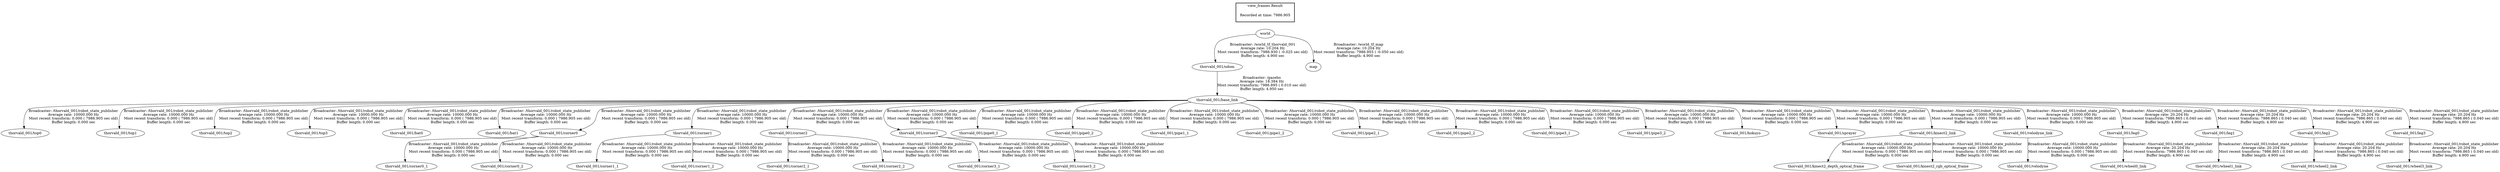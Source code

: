 digraph G {
"thorvald_001/base_link" -> "thorvald_001/top0"[label="Broadcaster: /thorvald_001/robot_state_publisher\nAverage rate: 10000.000 Hz\nMost recent transform: 0.000 ( 7986.905 sec old)\nBuffer length: 0.000 sec\n"];
"thorvald_001/odom" -> "thorvald_001/base_link"[label="Broadcaster: /gazebo\nAverage rate: 18.384 Hz\nMost recent transform: 7986.895 ( 0.010 sec old)\nBuffer length: 4.950 sec\n"];
"thorvald_001/base_link" -> "thorvald_001/top1"[label="Broadcaster: /thorvald_001/robot_state_publisher\nAverage rate: 10000.000 Hz\nMost recent transform: 0.000 ( 7986.905 sec old)\nBuffer length: 0.000 sec\n"];
"thorvald_001/base_link" -> "thorvald_001/top2"[label="Broadcaster: /thorvald_001/robot_state_publisher\nAverage rate: 10000.000 Hz\nMost recent transform: 0.000 ( 7986.905 sec old)\nBuffer length: 0.000 sec\n"];
"thorvald_001/base_link" -> "thorvald_001/top3"[label="Broadcaster: /thorvald_001/robot_state_publisher\nAverage rate: 10000.000 Hz\nMost recent transform: 0.000 ( 7986.905 sec old)\nBuffer length: 0.000 sec\n"];
"thorvald_001/base_link" -> "thorvald_001/bat0"[label="Broadcaster: /thorvald_001/robot_state_publisher\nAverage rate: 10000.000 Hz\nMost recent transform: 0.000 ( 7986.905 sec old)\nBuffer length: 0.000 sec\n"];
"thorvald_001/base_link" -> "thorvald_001/bat1"[label="Broadcaster: /thorvald_001/robot_state_publisher\nAverage rate: 10000.000 Hz\nMost recent transform: 0.000 ( 7986.905 sec old)\nBuffer length: 0.000 sec\n"];
"thorvald_001/base_link" -> "thorvald_001/corner0"[label="Broadcaster: /thorvald_001/robot_state_publisher\nAverage rate: 10000.000 Hz\nMost recent transform: 0.000 ( 7986.905 sec old)\nBuffer length: 0.000 sec\n"];
"thorvald_001/corner0" -> "thorvald_001/corner0_1"[label="Broadcaster: /thorvald_001/robot_state_publisher\nAverage rate: 10000.000 Hz\nMost recent transform: 0.000 ( 7986.905 sec old)\nBuffer length: 0.000 sec\n"];
"thorvald_001/corner0" -> "thorvald_001/corner0_2"[label="Broadcaster: /thorvald_001/robot_state_publisher\nAverage rate: 10000.000 Hz\nMost recent transform: 0.000 ( 7986.905 sec old)\nBuffer length: 0.000 sec\n"];
"thorvald_001/base_link" -> "thorvald_001/corner1"[label="Broadcaster: /thorvald_001/robot_state_publisher\nAverage rate: 10000.000 Hz\nMost recent transform: 0.000 ( 7986.905 sec old)\nBuffer length: 0.000 sec\n"];
"thorvald_001/corner1" -> "thorvald_001/corner1_1"[label="Broadcaster: /thorvald_001/robot_state_publisher\nAverage rate: 10000.000 Hz\nMost recent transform: 0.000 ( 7986.905 sec old)\nBuffer length: 0.000 sec\n"];
"thorvald_001/corner1" -> "thorvald_001/corner1_2"[label="Broadcaster: /thorvald_001/robot_state_publisher\nAverage rate: 10000.000 Hz\nMost recent transform: 0.000 ( 7986.905 sec old)\nBuffer length: 0.000 sec\n"];
"thorvald_001/base_link" -> "thorvald_001/corner2"[label="Broadcaster: /thorvald_001/robot_state_publisher\nAverage rate: 10000.000 Hz\nMost recent transform: 0.000 ( 7986.905 sec old)\nBuffer length: 0.000 sec\n"];
"thorvald_001/corner2" -> "thorvald_001/corner2_1"[label="Broadcaster: /thorvald_001/robot_state_publisher\nAverage rate: 10000.000 Hz\nMost recent transform: 0.000 ( 7986.905 sec old)\nBuffer length: 0.000 sec\n"];
"thorvald_001/corner2" -> "thorvald_001/corner2_2"[label="Broadcaster: /thorvald_001/robot_state_publisher\nAverage rate: 10000.000 Hz\nMost recent transform: 0.000 ( 7986.905 sec old)\nBuffer length: 0.000 sec\n"];
"thorvald_001/base_link" -> "thorvald_001/corner3"[label="Broadcaster: /thorvald_001/robot_state_publisher\nAverage rate: 10000.000 Hz\nMost recent transform: 0.000 ( 7986.905 sec old)\nBuffer length: 0.000 sec\n"];
"thorvald_001/corner3" -> "thorvald_001/corner3_1"[label="Broadcaster: /thorvald_001/robot_state_publisher\nAverage rate: 10000.000 Hz\nMost recent transform: 0.000 ( 7986.905 sec old)\nBuffer length: 0.000 sec\n"];
"thorvald_001/corner3" -> "thorvald_001/corner3_2"[label="Broadcaster: /thorvald_001/robot_state_publisher\nAverage rate: 10000.000 Hz\nMost recent transform: 0.000 ( 7986.905 sec old)\nBuffer length: 0.000 sec\n"];
"thorvald_001/base_link" -> "thorvald_001/pipe0_1"[label="Broadcaster: /thorvald_001/robot_state_publisher\nAverage rate: 10000.000 Hz\nMost recent transform: 0.000 ( 7986.905 sec old)\nBuffer length: 0.000 sec\n"];
"thorvald_001/base_link" -> "thorvald_001/pipe0_2"[label="Broadcaster: /thorvald_001/robot_state_publisher\nAverage rate: 10000.000 Hz\nMost recent transform: 0.000 ( 7986.905 sec old)\nBuffer length: 0.000 sec\n"];
"thorvald_001/base_link" -> "thorvald_001/pipe1_1"[label="Broadcaster: /thorvald_001/robot_state_publisher\nAverage rate: 10000.000 Hz\nMost recent transform: 0.000 ( 7986.905 sec old)\nBuffer length: 0.000 sec\n"];
"thorvald_001/base_link" -> "thorvald_001/pipe1_2"[label="Broadcaster: /thorvald_001/robot_state_publisher\nAverage rate: 10000.000 Hz\nMost recent transform: 0.000 ( 7986.905 sec old)\nBuffer length: 0.000 sec\n"];
"thorvald_001/base_link" -> "thorvald_001/pipe2_1"[label="Broadcaster: /thorvald_001/robot_state_publisher\nAverage rate: 10000.000 Hz\nMost recent transform: 0.000 ( 7986.905 sec old)\nBuffer length: 0.000 sec\n"];
"thorvald_001/base_link" -> "thorvald_001/pipe2_2"[label="Broadcaster: /thorvald_001/robot_state_publisher\nAverage rate: 10000.000 Hz\nMost recent transform: 0.000 ( 7986.905 sec old)\nBuffer length: 0.000 sec\n"];
"thorvald_001/base_link" -> "thorvald_001/pipe3_1"[label="Broadcaster: /thorvald_001/robot_state_publisher\nAverage rate: 10000.000 Hz\nMost recent transform: 0.000 ( 7986.905 sec old)\nBuffer length: 0.000 sec\n"];
"thorvald_001/base_link" -> "thorvald_001/pipe3_2"[label="Broadcaster: /thorvald_001/robot_state_publisher\nAverage rate: 10000.000 Hz\nMost recent transform: 0.000 ( 7986.905 sec old)\nBuffer length: 0.000 sec\n"];
"thorvald_001/base_link" -> "thorvald_001/hokuyo"[label="Broadcaster: /thorvald_001/robot_state_publisher\nAverage rate: 10000.000 Hz\nMost recent transform: 0.000 ( 7986.905 sec old)\nBuffer length: 0.000 sec\n"];
"thorvald_001/base_link" -> "thorvald_001/sprayer"[label="Broadcaster: /thorvald_001/robot_state_publisher\nAverage rate: 10000.000 Hz\nMost recent transform: 0.000 ( 7986.905 sec old)\nBuffer length: 0.000 sec\n"];
"thorvald_001/kinect2_link" -> "thorvald_001/kinect2_depth_optical_frame"[label="Broadcaster: /thorvald_001/robot_state_publisher\nAverage rate: 10000.000 Hz\nMost recent transform: 0.000 ( 7986.905 sec old)\nBuffer length: 0.000 sec\n"];
"thorvald_001/base_link" -> "thorvald_001/kinect2_link"[label="Broadcaster: /thorvald_001/robot_state_publisher\nAverage rate: 10000.000 Hz\nMost recent transform: 0.000 ( 7986.905 sec old)\nBuffer length: 0.000 sec\n"];
"thorvald_001/kinect2_link" -> "thorvald_001/kinect2_rgb_optical_frame"[label="Broadcaster: /thorvald_001/robot_state_publisher\nAverage rate: 10000.000 Hz\nMost recent transform: 0.000 ( 7986.905 sec old)\nBuffer length: 0.000 sec\n"];
"thorvald_001/base_link" -> "thorvald_001/velodyne_link"[label="Broadcaster: /thorvald_001/robot_state_publisher\nAverage rate: 10000.000 Hz\nMost recent transform: 0.000 ( 7986.905 sec old)\nBuffer length: 0.000 sec\n"];
"thorvald_001/velodyne_link" -> "thorvald_001/velodyne"[label="Broadcaster: /thorvald_001/robot_state_publisher\nAverage rate: 10000.000 Hz\nMost recent transform: 0.000 ( 7986.905 sec old)\nBuffer length: 0.000 sec\n"];
"world" -> "thorvald_001/odom"[label="Broadcaster: /world_tf_thorvald_001\nAverage rate: 10.204 Hz\nMost recent transform: 7986.930 ( -0.025 sec old)\nBuffer length: 4.900 sec\n"];
"world" -> "map"[label="Broadcaster: /world_tf_map\nAverage rate: 10.204 Hz\nMost recent transform: 7986.955 ( -0.050 sec old)\nBuffer length: 4.900 sec\n"];
"thorvald_001/base_link" -> "thorvald_001/leg0"[label="Broadcaster: /thorvald_001/robot_state_publisher\nAverage rate: 20.204 Hz\nMost recent transform: 7986.865 ( 0.040 sec old)\nBuffer length: 4.900 sec\n"];
"thorvald_001/base_link" -> "thorvald_001/leg1"[label="Broadcaster: /thorvald_001/robot_state_publisher\nAverage rate: 20.204 Hz\nMost recent transform: 7986.865 ( 0.040 sec old)\nBuffer length: 4.900 sec\n"];
"thorvald_001/base_link" -> "thorvald_001/leg2"[label="Broadcaster: /thorvald_001/robot_state_publisher\nAverage rate: 20.204 Hz\nMost recent transform: 7986.865 ( 0.040 sec old)\nBuffer length: 4.900 sec\n"];
"thorvald_001/base_link" -> "thorvald_001/leg3"[label="Broadcaster: /thorvald_001/robot_state_publisher\nAverage rate: 20.204 Hz\nMost recent transform: 7986.865 ( 0.040 sec old)\nBuffer length: 4.900 sec\n"];
"thorvald_001/leg0" -> "thorvald_001/wheel0_link"[label="Broadcaster: /thorvald_001/robot_state_publisher\nAverage rate: 20.204 Hz\nMost recent transform: 7986.865 ( 0.040 sec old)\nBuffer length: 4.900 sec\n"];
"thorvald_001/leg1" -> "thorvald_001/wheel1_link"[label="Broadcaster: /thorvald_001/robot_state_publisher\nAverage rate: 20.204 Hz\nMost recent transform: 7986.865 ( 0.040 sec old)\nBuffer length: 4.900 sec\n"];
"thorvald_001/leg2" -> "thorvald_001/wheel2_link"[label="Broadcaster: /thorvald_001/robot_state_publisher\nAverage rate: 20.204 Hz\nMost recent transform: 7986.865 ( 0.040 sec old)\nBuffer length: 4.900 sec\n"];
"thorvald_001/leg3" -> "thorvald_001/wheel3_link"[label="Broadcaster: /thorvald_001/robot_state_publisher\nAverage rate: 20.204 Hz\nMost recent transform: 7986.865 ( 0.040 sec old)\nBuffer length: 4.900 sec\n"];
edge [style=invis];
 subgraph cluster_legend { style=bold; color=black; label ="view_frames Result";
"Recorded at time: 7986.905"[ shape=plaintext ] ;
 }->"world";
}